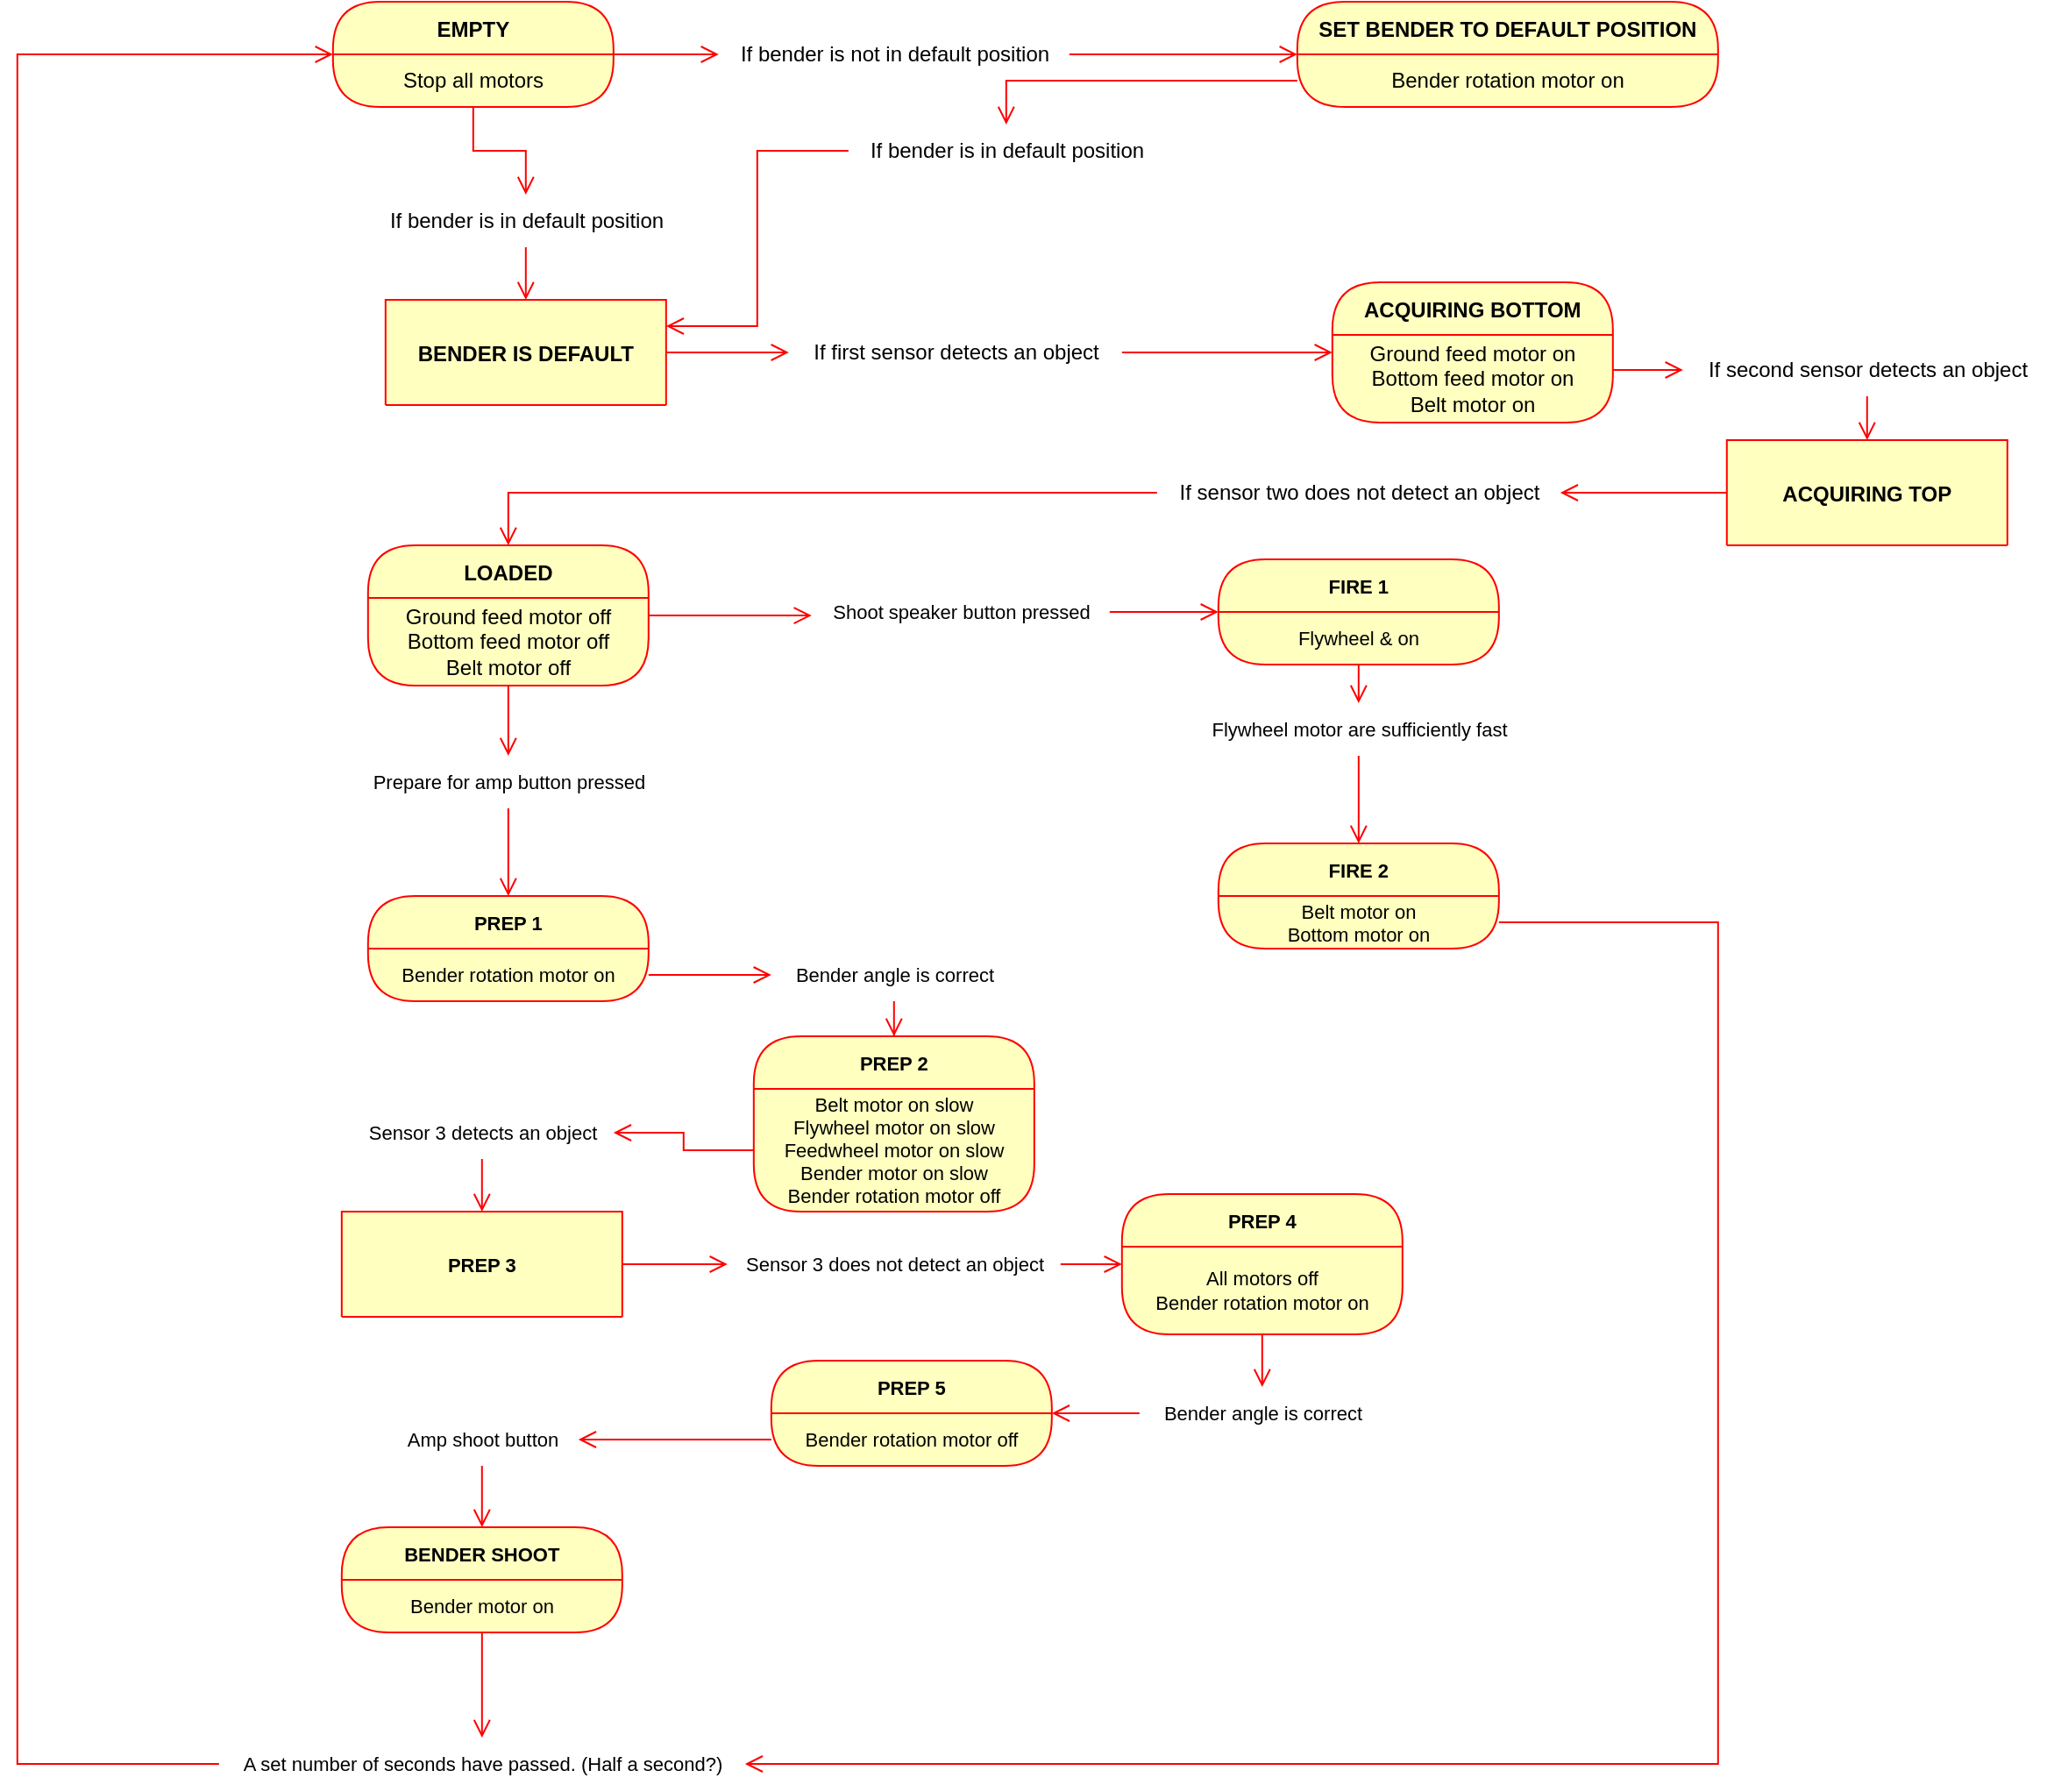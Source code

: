 <mxfile>
    <diagram name="Page-1" id="58cdce13-f638-feb5-8d6f-7d28b1aa9fa0">
        <mxGraphModel dx="2004" dy="374" grid="1" gridSize="10" guides="1" tooltips="1" connect="1" arrows="1" fold="1" page="1" pageScale="1" pageWidth="1100" pageHeight="850" background="none" math="0" shadow="0">
            <root>
                <mxCell id="0"/>
                <mxCell id="1" parent="0"/>
                <mxCell id="EBAEPOP74e6jBe3k4iva-85" style="edgeStyle=orthogonalEdgeStyle;shape=connector;rounded=0;orthogonalLoop=1;jettySize=auto;html=1;labelBackgroundColor=default;strokeColor=#ff0000;align=center;verticalAlign=bottom;fontFamily=Helvetica;fontSize=11;fontColor=default;endArrow=open;endSize=8;" parent="1" source="EBAEPOP74e6jBe3k4iva-1" target="EBAEPOP74e6jBe3k4iva-12" edge="1">
                    <mxGeometry relative="1" as="geometry"/>
                </mxCell>
                <mxCell id="EBAEPOP74e6jBe3k4iva-1" value="EMPTY" style="swimlane;fontStyle=1;align=center;verticalAlign=middle;childLayout=stackLayout;horizontal=1;startSize=30;horizontalStack=0;resizeParent=0;resizeLast=1;container=0;fontColor=#000000;collapsible=0;rounded=1;arcSize=30;strokeColor=#ff0000;fillColor=#ffffc0;swimlaneFillColor=#ffffc0;dropTarget=0;" parent="1" vertex="1">
                    <mxGeometry x="119.91" width="160" height="60" as="geometry"/>
                </mxCell>
                <mxCell id="EBAEPOP74e6jBe3k4iva-2" value="Stop all motors" style="text;html=1;strokeColor=none;fillColor=none;align=center;verticalAlign=middle;spacingLeft=4;spacingRight=4;whiteSpace=wrap;overflow=hidden;rotatable=0;fontColor=#000000;" parent="EBAEPOP74e6jBe3k4iva-1" vertex="1">
                    <mxGeometry y="30" width="160" height="30" as="geometry"/>
                </mxCell>
                <mxCell id="EBAEPOP74e6jBe3k4iva-83" style="edgeStyle=orthogonalEdgeStyle;shape=connector;rounded=0;orthogonalLoop=1;jettySize=auto;html=1;labelBackgroundColor=default;strokeColor=#ff0000;align=center;verticalAlign=bottom;fontFamily=Helvetica;fontSize=11;fontColor=default;endArrow=open;endSize=8;" parent="1" source="EBAEPOP74e6jBe3k4iva-10" target="EBAEPOP74e6jBe3k4iva-29" edge="1">
                    <mxGeometry relative="1" as="geometry"/>
                </mxCell>
                <mxCell id="EBAEPOP74e6jBe3k4iva-10" value="If bender is in default position" style="text;html=1;align=center;verticalAlign=middle;resizable=0;points=[];autosize=1;strokeColor=none;fillColor=none;rotation=0;" parent="1" vertex="1">
                    <mxGeometry x="139.91" y="110" width="180" height="30" as="geometry"/>
                </mxCell>
                <mxCell id="EBAEPOP74e6jBe3k4iva-86" style="edgeStyle=orthogonalEdgeStyle;shape=connector;rounded=0;orthogonalLoop=1;jettySize=auto;html=1;labelBackgroundColor=default;strokeColor=#ff0000;align=center;verticalAlign=bottom;fontFamily=Helvetica;fontSize=11;fontColor=default;endArrow=open;endSize=8;" parent="1" source="EBAEPOP74e6jBe3k4iva-12" target="EBAEPOP74e6jBe3k4iva-19" edge="1">
                    <mxGeometry relative="1" as="geometry"/>
                </mxCell>
                <mxCell id="EBAEPOP74e6jBe3k4iva-12" value="If bender is not in default position" style="text;html=1;align=center;verticalAlign=middle;resizable=0;points=[];autosize=1;strokeColor=none;fillColor=none;" parent="1" vertex="1">
                    <mxGeometry x="339.91" y="15" width="200" height="30" as="geometry"/>
                </mxCell>
                <mxCell id="EBAEPOP74e6jBe3k4iva-19" value="SET BENDER TO DEFAULT POSITION" style="swimlane;fontStyle=1;align=center;verticalAlign=middle;childLayout=stackLayout;horizontal=1;startSize=30;horizontalStack=0;resizeParent=0;resizeLast=1;container=0;fontColor=#000000;collapsible=0;rounded=1;arcSize=30;strokeColor=#ff0000;fillColor=#ffffc0;swimlaneFillColor=#ffffc0;dropTarget=0;" parent="1" vertex="1">
                    <mxGeometry x="669.91" width="240" height="60" as="geometry"/>
                </mxCell>
                <mxCell id="EBAEPOP74e6jBe3k4iva-20" value="Bender rotation motor on" style="text;html=1;strokeColor=none;fillColor=none;align=center;verticalAlign=middle;spacingLeft=4;spacingRight=4;whiteSpace=wrap;overflow=hidden;rotatable=0;fontColor=#000000;" parent="EBAEPOP74e6jBe3k4iva-19" vertex="1">
                    <mxGeometry y="30" width="240" height="30" as="geometry"/>
                </mxCell>
                <mxCell id="EBAEPOP74e6jBe3k4iva-84" style="edgeStyle=orthogonalEdgeStyle;shape=connector;rounded=0;orthogonalLoop=1;jettySize=auto;html=1;entryX=1;entryY=0.25;entryDx=0;entryDy=0;labelBackgroundColor=default;strokeColor=#ff0000;align=center;verticalAlign=bottom;fontFamily=Helvetica;fontSize=11;fontColor=default;endArrow=open;endSize=8;" parent="1" source="EBAEPOP74e6jBe3k4iva-22" target="EBAEPOP74e6jBe3k4iva-29" edge="1">
                    <mxGeometry relative="1" as="geometry"/>
                </mxCell>
                <mxCell id="EBAEPOP74e6jBe3k4iva-22" value="If bender is in default position" style="text;html=1;align=center;verticalAlign=middle;resizable=0;points=[];autosize=1;strokeColor=none;fillColor=none;" parent="1" vertex="1">
                    <mxGeometry x="413.91" y="70" width="180" height="30" as="geometry"/>
                </mxCell>
                <mxCell id="EBAEPOP74e6jBe3k4iva-76" style="edgeStyle=orthogonalEdgeStyle;shape=connector;rounded=0;orthogonalLoop=1;jettySize=auto;html=1;labelBackgroundColor=default;strokeColor=#ff0000;align=center;verticalAlign=bottom;fontFamily=Helvetica;fontSize=11;fontColor=default;endArrow=open;endSize=8;" parent="1" source="EBAEPOP74e6jBe3k4iva-29" target="EBAEPOP74e6jBe3k4iva-36" edge="1">
                    <mxGeometry relative="1" as="geometry"/>
                </mxCell>
                <mxCell id="EBAEPOP74e6jBe3k4iva-29" value="BENDER IS DEFAULT" style="swimlane;fontStyle=1;align=center;verticalAlign=middle;childLayout=stackLayout;horizontal=1;startSize=60;horizontalStack=0;resizeParent=0;resizeLast=1;container=0;fontColor=#000000;collapsible=0;rounded=1;arcSize=33;strokeColor=#ff0000;fillColor=#ffffc0;swimlaneFillColor=#ffffc0;dropTarget=0;" parent="1" vertex="1">
                    <mxGeometry x="149.91" y="170" width="160" height="60" as="geometry"/>
                </mxCell>
                <mxCell id="EBAEPOP74e6jBe3k4iva-77" style="edgeStyle=orthogonalEdgeStyle;shape=connector;rounded=0;orthogonalLoop=1;jettySize=auto;html=1;labelBackgroundColor=default;strokeColor=#ff0000;align=center;verticalAlign=bottom;fontFamily=Helvetica;fontSize=11;fontColor=default;endArrow=open;endSize=8;" parent="1" source="EBAEPOP74e6jBe3k4iva-36" target="EBAEPOP74e6jBe3k4iva-39" edge="1">
                    <mxGeometry relative="1" as="geometry"/>
                </mxCell>
                <mxCell id="EBAEPOP74e6jBe3k4iva-36" value="If first sensor detects an object" style="text;html=1;align=center;verticalAlign=middle;resizable=0;points=[];autosize=1;strokeColor=none;fillColor=none;" parent="1" vertex="1">
                    <mxGeometry x="379.91" y="185" width="190" height="30" as="geometry"/>
                </mxCell>
                <mxCell id="EBAEPOP74e6jBe3k4iva-39" value="ACQUIRING BOTTOM" style="swimlane;fontStyle=1;align=center;verticalAlign=middle;childLayout=stackLayout;horizontal=1;startSize=30;horizontalStack=0;resizeParent=0;resizeLast=1;container=0;fontColor=#000000;collapsible=0;rounded=1;arcSize=30;strokeColor=#ff0000;fillColor=#ffffc0;swimlaneFillColor=#ffffc0;dropTarget=0;" parent="1" vertex="1">
                    <mxGeometry x="689.91" y="160" width="160" height="80" as="geometry"/>
                </mxCell>
                <mxCell id="EBAEPOP74e6jBe3k4iva-40" value="Ground feed motor on&lt;br&gt;Bottom feed motor on&lt;br&gt;Belt motor on" style="text;html=1;strokeColor=none;fillColor=none;align=center;verticalAlign=middle;spacingLeft=4;spacingRight=4;whiteSpace=wrap;overflow=hidden;rotatable=0;fontColor=#000000;" parent="EBAEPOP74e6jBe3k4iva-39" vertex="1">
                    <mxGeometry y="30" width="160" height="50" as="geometry"/>
                </mxCell>
                <mxCell id="EBAEPOP74e6jBe3k4iva-79" style="edgeStyle=orthogonalEdgeStyle;shape=connector;rounded=0;orthogonalLoop=1;jettySize=auto;html=1;labelBackgroundColor=default;strokeColor=#ff0000;align=center;verticalAlign=bottom;fontFamily=Helvetica;fontSize=11;fontColor=default;endArrow=open;endSize=8;" parent="1" source="EBAEPOP74e6jBe3k4iva-43" target="EBAEPOP74e6jBe3k4iva-46" edge="1">
                    <mxGeometry relative="1" as="geometry"/>
                </mxCell>
                <mxCell id="EBAEPOP74e6jBe3k4iva-43" value="If second sensor detects an object" style="text;html=1;align=center;verticalAlign=middle;resizable=0;points=[];autosize=1;strokeColor=none;fillColor=none;" parent="1" vertex="1">
                    <mxGeometry x="889.91" y="195" width="210" height="30" as="geometry"/>
                </mxCell>
                <mxCell id="EBAEPOP74e6jBe3k4iva-74" style="edgeStyle=orthogonalEdgeStyle;shape=connector;rounded=0;orthogonalLoop=1;jettySize=auto;html=1;labelBackgroundColor=default;strokeColor=#ff0000;align=center;verticalAlign=bottom;fontFamily=Helvetica;fontSize=11;fontColor=default;endArrow=open;endSize=8;" parent="1" source="EBAEPOP74e6jBe3k4iva-46" target="EBAEPOP74e6jBe3k4iva-52" edge="1">
                    <mxGeometry relative="1" as="geometry"/>
                </mxCell>
                <mxCell id="EBAEPOP74e6jBe3k4iva-46" value="ACQUIRING TOP" style="swimlane;fontStyle=1;align=center;verticalAlign=middle;childLayout=stackLayout;horizontal=1;startSize=60;horizontalStack=0;resizeParent=0;resizeLast=1;container=0;fontColor=#000000;collapsible=0;rounded=1;arcSize=30;strokeColor=#ff0000;fillColor=#ffffc0;swimlaneFillColor=#ffffc0;dropTarget=0;" parent="1" vertex="1">
                    <mxGeometry x="914.91" y="250" width="160" height="60" as="geometry"/>
                </mxCell>
                <mxCell id="EBAEPOP74e6jBe3k4iva-75" style="edgeStyle=orthogonalEdgeStyle;shape=connector;rounded=0;orthogonalLoop=1;jettySize=auto;html=1;labelBackgroundColor=default;strokeColor=#ff0000;align=center;verticalAlign=bottom;fontFamily=Helvetica;fontSize=11;fontColor=default;endArrow=open;endSize=8;" parent="1" source="EBAEPOP74e6jBe3k4iva-52" target="EBAEPOP74e6jBe3k4iva-53" edge="1">
                    <mxGeometry relative="1" as="geometry"/>
                </mxCell>
                <mxCell id="EBAEPOP74e6jBe3k4iva-52" value="If sensor two does not detect an object" style="text;html=1;align=center;verticalAlign=middle;resizable=0;points=[];autosize=1;strokeColor=none;fillColor=none;" parent="1" vertex="1">
                    <mxGeometry x="589.91" y="265" width="230" height="30" as="geometry"/>
                </mxCell>
                <mxCell id="EBAEPOP74e6jBe3k4iva-62" style="edgeStyle=orthogonalEdgeStyle;shape=connector;rounded=0;orthogonalLoop=1;jettySize=auto;html=1;labelBackgroundColor=default;strokeColor=#ff0000;align=center;verticalAlign=bottom;fontFamily=Helvetica;fontSize=11;fontColor=default;endArrow=open;endSize=8;entryX=0;entryY=0.567;entryDx=0;entryDy=0;entryPerimeter=0;" parent="1" source="EBAEPOP74e6jBe3k4iva-53" target="EBAEPOP74e6jBe3k4iva-65" edge="1">
                    <mxGeometry relative="1" as="geometry">
                        <mxPoint x="399.91" y="350" as="targetPoint"/>
                    </mxGeometry>
                </mxCell>
                <mxCell id="EBAEPOP74e6jBe3k4iva-53" value="LOADED" style="swimlane;fontStyle=1;align=center;verticalAlign=middle;childLayout=stackLayout;horizontal=1;startSize=30;horizontalStack=0;resizeParent=0;resizeLast=1;container=0;fontColor=#000000;collapsible=0;rounded=1;arcSize=30;strokeColor=#ff0000;fillColor=#ffffc0;swimlaneFillColor=#ffffc0;dropTarget=0;" parent="1" vertex="1">
                    <mxGeometry x="139.91" y="310" width="160" height="80" as="geometry"/>
                </mxCell>
                <mxCell id="EBAEPOP74e6jBe3k4iva-54" value="Ground feed motor off&lt;br&gt;Bottom feed motor off&lt;br&gt;Belt motor off" style="text;html=1;strokeColor=none;fillColor=none;align=center;verticalAlign=middle;spacingLeft=4;spacingRight=4;whiteSpace=wrap;overflow=hidden;rotatable=0;fontColor=#000000;" parent="EBAEPOP74e6jBe3k4iva-53" vertex="1">
                    <mxGeometry y="30" width="160" height="50" as="geometry"/>
                </mxCell>
                <mxCell id="EBAEPOP74e6jBe3k4iva-59" value="Ground feed motor off&lt;br&gt;Bottom feed motor off&lt;br&gt;Belt motor off" style="text;html=1;strokeColor=none;fillColor=none;align=center;verticalAlign=middle;spacingLeft=4;spacingRight=4;whiteSpace=wrap;overflow=hidden;rotatable=0;fontColor=#000000;" parent="EBAEPOP74e6jBe3k4iva-53" vertex="1">
                    <mxGeometry y="80" width="160" as="geometry"/>
                </mxCell>
                <mxCell id="EBAEPOP74e6jBe3k4iva-60" value="Ground feed motor off&lt;br&gt;Bottom feed motor off&lt;br&gt;Belt motor off" style="text;html=1;strokeColor=none;fillColor=none;align=center;verticalAlign=middle;spacingLeft=4;spacingRight=4;whiteSpace=wrap;overflow=hidden;rotatable=0;fontColor=#000000;" parent="EBAEPOP74e6jBe3k4iva-53" vertex="1">
                    <mxGeometry y="80" width="160" as="geometry"/>
                </mxCell>
                <mxCell id="EBAEPOP74e6jBe3k4iva-134" style="edgeStyle=orthogonalEdgeStyle;shape=connector;rounded=0;orthogonalLoop=1;jettySize=auto;html=1;labelBackgroundColor=default;strokeColor=#ff0000;align=center;verticalAlign=bottom;fontFamily=Helvetica;fontSize=11;fontColor=default;endArrow=open;endSize=8;" parent="1" source="EBAEPOP74e6jBe3k4iva-65" target="EBAEPOP74e6jBe3k4iva-130" edge="1">
                    <mxGeometry relative="1" as="geometry"/>
                </mxCell>
                <mxCell id="EBAEPOP74e6jBe3k4iva-65" value="Shoot speaker button pressed" style="text;html=1;align=center;verticalAlign=middle;resizable=0;points=[];autosize=1;strokeColor=none;fillColor=none;fontFamily=Helvetica;fontSize=11;fontColor=default;" parent="1" vertex="1">
                    <mxGeometry x="392.91" y="333" width="170" height="30" as="geometry"/>
                </mxCell>
                <mxCell id="EBAEPOP74e6jBe3k4iva-73" value="" style="edgeStyle=orthogonalEdgeStyle;shape=connector;rounded=0;orthogonalLoop=1;jettySize=auto;html=1;labelBackgroundColor=default;strokeColor=#ff0000;align=center;verticalAlign=bottom;fontFamily=Helvetica;fontSize=11;fontColor=default;endArrow=open;endSize=8;" parent="1" source="EBAEPOP74e6jBe3k4iva-67" target="EBAEPOP74e6jBe3k4iva-87" edge="1">
                    <mxGeometry relative="1" as="geometry">
                        <mxPoint x="219.91" y="510" as="targetPoint"/>
                    </mxGeometry>
                </mxCell>
                <mxCell id="EBAEPOP74e6jBe3k4iva-67" value="Prepare for amp button pressed" style="text;html=1;align=center;verticalAlign=middle;resizable=0;points=[];autosize=1;strokeColor=none;fillColor=none;fontFamily=Helvetica;fontSize=11;fontColor=default;" parent="1" vertex="1">
                    <mxGeometry x="129.91" y="430" width="180" height="30" as="geometry"/>
                </mxCell>
                <mxCell id="EBAEPOP74e6jBe3k4iva-69" style="edgeStyle=orthogonalEdgeStyle;shape=connector;rounded=0;orthogonalLoop=1;jettySize=auto;html=1;labelBackgroundColor=default;strokeColor=#ff0000;align=center;verticalAlign=bottom;fontFamily=Helvetica;fontSize=11;fontColor=default;endArrow=open;endSize=8;" parent="1" source="EBAEPOP74e6jBe3k4iva-54" target="EBAEPOP74e6jBe3k4iva-67" edge="1">
                    <mxGeometry relative="1" as="geometry"/>
                </mxCell>
                <mxCell id="EBAEPOP74e6jBe3k4iva-78" style="edgeStyle=orthogonalEdgeStyle;shape=connector;rounded=0;orthogonalLoop=1;jettySize=auto;html=1;labelBackgroundColor=default;strokeColor=#ff0000;align=center;verticalAlign=bottom;fontFamily=Helvetica;fontSize=11;fontColor=default;endArrow=open;endSize=8;" parent="1" source="EBAEPOP74e6jBe3k4iva-40" target="EBAEPOP74e6jBe3k4iva-43" edge="1">
                    <mxGeometry relative="1" as="geometry">
                        <Array as="points">
                            <mxPoint x="869.91" y="210"/>
                            <mxPoint x="869.91" y="210"/>
                        </Array>
                    </mxGeometry>
                </mxCell>
                <mxCell id="EBAEPOP74e6jBe3k4iva-80" style="edgeStyle=orthogonalEdgeStyle;shape=connector;rounded=0;orthogonalLoop=1;jettySize=auto;html=1;labelBackgroundColor=default;strokeColor=#ff0000;align=center;verticalAlign=bottom;fontFamily=Helvetica;fontSize=11;fontColor=default;endArrow=open;endSize=8;" parent="1" source="EBAEPOP74e6jBe3k4iva-20" target="EBAEPOP74e6jBe3k4iva-22" edge="1">
                    <mxGeometry relative="1" as="geometry"/>
                </mxCell>
                <mxCell id="EBAEPOP74e6jBe3k4iva-82" style="edgeStyle=orthogonalEdgeStyle;shape=connector;rounded=0;orthogonalLoop=1;jettySize=auto;html=1;labelBackgroundColor=default;strokeColor=#ff0000;align=center;verticalAlign=bottom;fontFamily=Helvetica;fontSize=11;fontColor=default;endArrow=open;endSize=8;" parent="1" source="EBAEPOP74e6jBe3k4iva-2" target="EBAEPOP74e6jBe3k4iva-10" edge="1">
                    <mxGeometry relative="1" as="geometry"/>
                </mxCell>
                <mxCell id="EBAEPOP74e6jBe3k4iva-87" value="PREP 1" style="swimlane;fontStyle=1;align=center;verticalAlign=middle;childLayout=stackLayout;horizontal=1;startSize=30;horizontalStack=0;resizeParent=0;resizeLast=1;container=0;fontColor=#000000;collapsible=0;rounded=1;arcSize=30;strokeColor=#ff0000;fillColor=#ffffc0;swimlaneFillColor=#ffffc0;dropTarget=0;fontFamily=Helvetica;fontSize=11;" parent="1" vertex="1">
                    <mxGeometry x="139.91" y="510" width="160" height="60" as="geometry"/>
                </mxCell>
                <mxCell id="EBAEPOP74e6jBe3k4iva-88" value="Bender rotation motor on" style="text;html=1;strokeColor=none;fillColor=none;align=center;verticalAlign=middle;spacingLeft=4;spacingRight=4;whiteSpace=wrap;overflow=hidden;rotatable=0;fontColor=#000000;fontFamily=Helvetica;fontSize=11;" parent="EBAEPOP74e6jBe3k4iva-87" vertex="1">
                    <mxGeometry y="30" width="160" height="30" as="geometry"/>
                </mxCell>
                <mxCell id="EBAEPOP74e6jBe3k4iva-96" style="edgeStyle=orthogonalEdgeStyle;shape=connector;rounded=0;orthogonalLoop=1;jettySize=auto;html=1;labelBackgroundColor=default;strokeColor=#ff0000;align=center;verticalAlign=bottom;fontFamily=Helvetica;fontSize=11;fontColor=default;endArrow=open;endSize=8;" parent="1" source="EBAEPOP74e6jBe3k4iva-94" target="EBAEPOP74e6jBe3k4iva-97" edge="1">
                    <mxGeometry relative="1" as="geometry">
                        <mxPoint x="562.91" y="555" as="targetPoint"/>
                    </mxGeometry>
                </mxCell>
                <mxCell id="EBAEPOP74e6jBe3k4iva-94" value="Bender angle is correct" style="text;html=1;align=center;verticalAlign=middle;resizable=0;points=[];autosize=1;strokeColor=none;fillColor=none;fontFamily=Helvetica;fontSize=11;fontColor=default;" parent="1" vertex="1">
                    <mxGeometry x="369.91" y="540" width="140" height="30" as="geometry"/>
                </mxCell>
                <mxCell id="EBAEPOP74e6jBe3k4iva-95" style="edgeStyle=orthogonalEdgeStyle;shape=connector;rounded=0;orthogonalLoop=1;jettySize=auto;html=1;labelBackgroundColor=default;strokeColor=#ff0000;align=center;verticalAlign=bottom;fontFamily=Helvetica;fontSize=11;fontColor=default;endArrow=open;endSize=8;" parent="1" source="EBAEPOP74e6jBe3k4iva-88" target="EBAEPOP74e6jBe3k4iva-94" edge="1">
                    <mxGeometry relative="1" as="geometry"/>
                </mxCell>
                <mxCell id="EBAEPOP74e6jBe3k4iva-97" value="PREP 2" style="swimlane;fontStyle=1;align=center;verticalAlign=middle;childLayout=stackLayout;horizontal=1;startSize=30;horizontalStack=0;resizeParent=0;resizeLast=1;container=0;fontColor=#000000;collapsible=0;rounded=1;arcSize=30;strokeColor=#ff0000;fillColor=#ffffc0;swimlaneFillColor=#ffffc0;dropTarget=0;fontFamily=Helvetica;fontSize=11;" parent="1" vertex="1">
                    <mxGeometry x="359.91" y="590" width="160" height="100" as="geometry"/>
                </mxCell>
                <mxCell id="EBAEPOP74e6jBe3k4iva-98" value="Belt motor on slow&lt;br&gt;Flywheel motor on slow&lt;br&gt;Feedwheel motor on slow&lt;br&gt;Bender motor on slow&lt;br&gt;Bender rotation motor off" style="text;html=1;strokeColor=none;fillColor=none;align=center;verticalAlign=middle;spacingLeft=4;spacingRight=4;whiteSpace=wrap;overflow=hidden;rotatable=0;fontColor=#000000;fontFamily=Helvetica;fontSize=11;" parent="EBAEPOP74e6jBe3k4iva-97" vertex="1">
                    <mxGeometry y="30" width="160" height="70" as="geometry"/>
                </mxCell>
                <mxCell id="EBAEPOP74e6jBe3k4iva-104" style="edgeStyle=orthogonalEdgeStyle;shape=connector;rounded=0;orthogonalLoop=1;jettySize=auto;html=1;labelBackgroundColor=default;strokeColor=#ff0000;align=center;verticalAlign=bottom;fontFamily=Helvetica;fontSize=11;fontColor=default;endArrow=open;endSize=8;" parent="1" source="EBAEPOP74e6jBe3k4iva-99" target="EBAEPOP74e6jBe3k4iva-101" edge="1">
                    <mxGeometry relative="1" as="geometry"/>
                </mxCell>
                <mxCell id="EBAEPOP74e6jBe3k4iva-99" value="Sensor 3 detects an object" style="text;html=1;align=center;verticalAlign=middle;resizable=0;points=[];autosize=1;strokeColor=none;fillColor=none;fontFamily=Helvetica;fontSize=11;fontColor=default;" parent="1" vertex="1">
                    <mxGeometry x="129.91" y="630" width="150" height="30" as="geometry"/>
                </mxCell>
                <mxCell id="EBAEPOP74e6jBe3k4iva-100" style="edgeStyle=orthogonalEdgeStyle;shape=connector;rounded=0;orthogonalLoop=1;jettySize=auto;html=1;labelBackgroundColor=default;strokeColor=#ff0000;align=center;verticalAlign=bottom;fontFamily=Helvetica;fontSize=11;fontColor=default;endArrow=open;endSize=8;" parent="1" source="EBAEPOP74e6jBe3k4iva-98" target="EBAEPOP74e6jBe3k4iva-99" edge="1">
                    <mxGeometry relative="1" as="geometry">
                        <mxPoint x="309.91" y="675" as="targetPoint"/>
                    </mxGeometry>
                </mxCell>
                <mxCell id="EBAEPOP74e6jBe3k4iva-101" value="PREP 3" style="swimlane;fontStyle=1;align=center;verticalAlign=middle;childLayout=stackLayout;horizontal=1;startSize=60;horizontalStack=0;resizeParent=0;resizeLast=1;container=0;fontColor=#000000;collapsible=0;rounded=1;arcSize=30;strokeColor=#ff0000;fillColor=#ffffc0;swimlaneFillColor=#ffffc0;dropTarget=0;fontFamily=Helvetica;fontSize=11;" parent="1" vertex="1">
                    <mxGeometry x="124.91" y="690" width="160" height="60" as="geometry"/>
                </mxCell>
                <mxCell id="EBAEPOP74e6jBe3k4iva-103" value="" style="edgeStyle=orthogonalEdgeStyle;html=1;verticalAlign=bottom;endArrow=open;endSize=8;strokeColor=#ff0000;rounded=0;labelBackgroundColor=default;align=center;fontFamily=Helvetica;fontSize=11;fontColor=default;shape=connector;" parent="1" source="EBAEPOP74e6jBe3k4iva-101" target="EBAEPOP74e6jBe3k4iva-105" edge="1">
                    <mxGeometry relative="1" as="geometry">
                        <mxPoint x="359.91" y="770" as="targetPoint"/>
                    </mxGeometry>
                </mxCell>
                <mxCell id="EBAEPOP74e6jBe3k4iva-109" style="edgeStyle=orthogonalEdgeStyle;shape=connector;rounded=0;orthogonalLoop=1;jettySize=auto;html=1;labelBackgroundColor=default;strokeColor=#ff0000;align=center;verticalAlign=bottom;fontFamily=Helvetica;fontSize=11;fontColor=default;endArrow=open;endSize=8;" parent="1" source="EBAEPOP74e6jBe3k4iva-105" target="EBAEPOP74e6jBe3k4iva-106" edge="1">
                    <mxGeometry relative="1" as="geometry"/>
                </mxCell>
                <mxCell id="EBAEPOP74e6jBe3k4iva-105" value="Sensor 3 does not detect an object" style="text;html=1;align=center;verticalAlign=middle;resizable=0;points=[];autosize=1;strokeColor=none;fillColor=none;fontFamily=Helvetica;fontSize=11;fontColor=default;" parent="1" vertex="1">
                    <mxGeometry x="344.91" y="705" width="190" height="30" as="geometry"/>
                </mxCell>
                <mxCell id="EBAEPOP74e6jBe3k4iva-106" value="PREP 4" style="swimlane;fontStyle=1;align=center;verticalAlign=middle;childLayout=stackLayout;horizontal=1;startSize=30;horizontalStack=0;resizeParent=0;resizeLast=1;container=0;fontColor=#000000;collapsible=0;rounded=1;arcSize=30;strokeColor=#ff0000;fillColor=#ffffc0;swimlaneFillColor=#ffffc0;dropTarget=0;fontFamily=Helvetica;fontSize=11;" parent="1" vertex="1">
                    <mxGeometry x="569.91" y="680" width="160" height="80" as="geometry"/>
                </mxCell>
                <mxCell id="EBAEPOP74e6jBe3k4iva-107" value="All motors off&lt;br&gt;Bender rotation motor on" style="text;html=1;strokeColor=none;fillColor=none;align=center;verticalAlign=middle;spacingLeft=4;spacingRight=4;whiteSpace=wrap;overflow=hidden;rotatable=0;fontColor=#000000;fontFamily=Helvetica;fontSize=11;" parent="EBAEPOP74e6jBe3k4iva-106" vertex="1">
                    <mxGeometry y="30" width="160" height="50" as="geometry"/>
                </mxCell>
                <mxCell id="EBAEPOP74e6jBe3k4iva-115" style="edgeStyle=orthogonalEdgeStyle;shape=connector;rounded=0;orthogonalLoop=1;jettySize=auto;html=1;labelBackgroundColor=default;strokeColor=#ff0000;align=center;verticalAlign=bottom;fontFamily=Helvetica;fontSize=11;fontColor=default;endArrow=open;endSize=8;" parent="1" source="EBAEPOP74e6jBe3k4iva-110" target="EBAEPOP74e6jBe3k4iva-112" edge="1">
                    <mxGeometry relative="1" as="geometry"/>
                </mxCell>
                <mxCell id="EBAEPOP74e6jBe3k4iva-110" value="Bender angle is correct" style="text;html=1;align=center;verticalAlign=middle;resizable=0;points=[];autosize=1;strokeColor=none;fillColor=none;fontFamily=Helvetica;fontSize=11;fontColor=default;" parent="1" vertex="1">
                    <mxGeometry x="579.91" y="790" width="140" height="30" as="geometry"/>
                </mxCell>
                <mxCell id="EBAEPOP74e6jBe3k4iva-111" style="edgeStyle=orthogonalEdgeStyle;shape=connector;rounded=0;orthogonalLoop=1;jettySize=auto;html=1;labelBackgroundColor=default;strokeColor=#ff0000;align=center;verticalAlign=bottom;fontFamily=Helvetica;fontSize=11;fontColor=default;endArrow=open;endSize=8;" parent="1" source="EBAEPOP74e6jBe3k4iva-107" target="EBAEPOP74e6jBe3k4iva-110" edge="1">
                    <mxGeometry relative="1" as="geometry"/>
                </mxCell>
                <mxCell id="EBAEPOP74e6jBe3k4iva-112" value="PREP 5" style="swimlane;fontStyle=1;align=center;verticalAlign=middle;childLayout=stackLayout;horizontal=1;startSize=30;horizontalStack=0;resizeParent=0;resizeLast=1;container=0;fontColor=#000000;collapsible=0;rounded=1;arcSize=30;strokeColor=#ff0000;fillColor=#ffffc0;swimlaneFillColor=#ffffc0;dropTarget=0;fontFamily=Helvetica;fontSize=11;" parent="1" vertex="1">
                    <mxGeometry x="369.91" y="775" width="160" height="60" as="geometry"/>
                </mxCell>
                <mxCell id="EBAEPOP74e6jBe3k4iva-113" value="Bender rotation motor off" style="text;html=1;strokeColor=none;fillColor=none;align=center;verticalAlign=middle;spacingLeft=4;spacingRight=4;whiteSpace=wrap;overflow=hidden;rotatable=0;fontColor=#000000;fontFamily=Helvetica;fontSize=11;" parent="EBAEPOP74e6jBe3k4iva-112" vertex="1">
                    <mxGeometry y="30" width="160" height="30" as="geometry"/>
                </mxCell>
                <mxCell id="EBAEPOP74e6jBe3k4iva-122" style="edgeStyle=orthogonalEdgeStyle;shape=connector;rounded=0;orthogonalLoop=1;jettySize=auto;html=1;labelBackgroundColor=default;strokeColor=#ff0000;align=center;verticalAlign=bottom;fontFamily=Helvetica;fontSize=11;fontColor=default;endArrow=open;endSize=8;" parent="1" source="EBAEPOP74e6jBe3k4iva-116" target="EBAEPOP74e6jBe3k4iva-119" edge="1">
                    <mxGeometry relative="1" as="geometry"/>
                </mxCell>
                <mxCell id="EBAEPOP74e6jBe3k4iva-116" value="Amp shoot button" style="text;html=1;align=center;verticalAlign=middle;resizable=0;points=[];autosize=1;strokeColor=none;fillColor=none;fontFamily=Helvetica;fontSize=11;fontColor=default;" parent="1" vertex="1">
                    <mxGeometry x="149.91" y="805" width="110" height="30" as="geometry"/>
                </mxCell>
                <mxCell id="EBAEPOP74e6jBe3k4iva-117" style="edgeStyle=orthogonalEdgeStyle;shape=connector;rounded=0;orthogonalLoop=1;jettySize=auto;html=1;labelBackgroundColor=default;strokeColor=#ff0000;align=center;verticalAlign=bottom;fontFamily=Helvetica;fontSize=11;fontColor=default;endArrow=open;endSize=8;" parent="1" source="EBAEPOP74e6jBe3k4iva-113" target="EBAEPOP74e6jBe3k4iva-116" edge="1">
                    <mxGeometry relative="1" as="geometry"/>
                </mxCell>
                <mxCell id="EBAEPOP74e6jBe3k4iva-119" value="BENDER SHOOT" style="swimlane;fontStyle=1;align=center;verticalAlign=middle;childLayout=stackLayout;horizontal=1;startSize=30;horizontalStack=0;resizeParent=0;resizeLast=1;container=0;fontColor=#000000;collapsible=0;rounded=1;arcSize=30;strokeColor=#ff0000;fillColor=#ffffc0;swimlaneFillColor=#ffffc0;dropTarget=0;fontFamily=Helvetica;fontSize=11;" parent="1" vertex="1">
                    <mxGeometry x="124.91" y="870" width="160" height="60" as="geometry"/>
                </mxCell>
                <mxCell id="EBAEPOP74e6jBe3k4iva-120" value="Bender motor on" style="text;html=1;strokeColor=none;fillColor=none;align=center;verticalAlign=middle;spacingLeft=4;spacingRight=4;whiteSpace=wrap;overflow=hidden;rotatable=0;fontColor=#000000;fontFamily=Helvetica;fontSize=11;" parent="EBAEPOP74e6jBe3k4iva-119" vertex="1">
                    <mxGeometry y="30" width="160" height="30" as="geometry"/>
                </mxCell>
                <mxCell id="EBAEPOP74e6jBe3k4iva-127" style="edgeStyle=orthogonalEdgeStyle;shape=connector;rounded=0;orthogonalLoop=1;jettySize=auto;html=1;labelBackgroundColor=default;strokeColor=#ff0000;align=center;verticalAlign=bottom;fontFamily=Helvetica;fontSize=11;fontColor=default;endArrow=open;endSize=8;" parent="1" source="EBAEPOP74e6jBe3k4iva-125" target="EBAEPOP74e6jBe3k4iva-1" edge="1">
                    <mxGeometry relative="1" as="geometry">
                        <mxPoint x="-20.09" y="610" as="targetPoint"/>
                        <Array as="points">
                            <mxPoint x="-60.09" y="1005"/>
                            <mxPoint x="-60.09" y="30"/>
                        </Array>
                    </mxGeometry>
                </mxCell>
                <mxCell id="EBAEPOP74e6jBe3k4iva-125" value="A set number of seconds have passed. (Half a second?)" style="text;html=1;align=center;verticalAlign=middle;resizable=0;points=[];autosize=1;strokeColor=none;fillColor=none;fontFamily=Helvetica;fontSize=11;fontColor=default;" parent="1" vertex="1">
                    <mxGeometry x="54.91" y="990" width="300" height="30" as="geometry"/>
                </mxCell>
                <mxCell id="EBAEPOP74e6jBe3k4iva-126" style="edgeStyle=orthogonalEdgeStyle;shape=connector;rounded=0;orthogonalLoop=1;jettySize=auto;html=1;labelBackgroundColor=default;strokeColor=#ff0000;align=center;verticalAlign=bottom;fontFamily=Helvetica;fontSize=11;fontColor=default;endArrow=open;endSize=8;" parent="1" source="EBAEPOP74e6jBe3k4iva-120" target="EBAEPOP74e6jBe3k4iva-125" edge="1">
                    <mxGeometry relative="1" as="geometry"/>
                </mxCell>
                <mxCell id="EBAEPOP74e6jBe3k4iva-130" value="FIRE 1" style="swimlane;fontStyle=1;align=center;verticalAlign=middle;childLayout=stackLayout;horizontal=1;startSize=30;horizontalStack=0;resizeParent=0;resizeLast=1;container=0;fontColor=#000000;collapsible=0;rounded=1;arcSize=30;strokeColor=#ff0000;fillColor=#ffffc0;swimlaneFillColor=#ffffc0;dropTarget=0;fontFamily=Helvetica;fontSize=11;fillStyle=auto;" parent="1" vertex="1">
                    <mxGeometry x="624.91" y="318" width="160" height="60" as="geometry"/>
                </mxCell>
                <mxCell id="EBAEPOP74e6jBe3k4iva-131" value="Flywheel &amp;amp; on" style="text;html=1;strokeColor=none;fillColor=none;align=center;verticalAlign=middle;spacingLeft=4;spacingRight=4;whiteSpace=wrap;overflow=hidden;rotatable=0;fontColor=#000000;fontFamily=Helvetica;fontSize=11;" parent="EBAEPOP74e6jBe3k4iva-130" vertex="1">
                    <mxGeometry y="30" width="160" height="30" as="geometry"/>
                </mxCell>
                <mxCell id="EBAEPOP74e6jBe3k4iva-141" style="edgeStyle=orthogonalEdgeStyle;shape=connector;rounded=0;orthogonalLoop=1;jettySize=auto;html=1;labelBackgroundColor=default;strokeColor=#ff0000;align=center;verticalAlign=bottom;fontFamily=Helvetica;fontSize=11;fontColor=default;endArrow=open;endSize=8;" parent="1" source="EBAEPOP74e6jBe3k4iva-135" target="EBAEPOP74e6jBe3k4iva-137" edge="1">
                    <mxGeometry relative="1" as="geometry"/>
                </mxCell>
                <mxCell id="EBAEPOP74e6jBe3k4iva-135" value="Flywheel motor are sufficiently fast" style="text;html=1;align=center;verticalAlign=middle;resizable=0;points=[];autosize=1;strokeColor=none;fillColor=none;fontFamily=Helvetica;fontSize=11;fontColor=default;" parent="1" vertex="1">
                    <mxGeometry x="609.91" y="400" width="190" height="30" as="geometry"/>
                </mxCell>
                <mxCell id="EBAEPOP74e6jBe3k4iva-136" style="edgeStyle=orthogonalEdgeStyle;shape=connector;rounded=0;orthogonalLoop=1;jettySize=auto;html=1;labelBackgroundColor=default;strokeColor=#ff0000;align=center;verticalAlign=bottom;fontFamily=Helvetica;fontSize=11;fontColor=default;endArrow=open;endSize=8;" parent="1" source="EBAEPOP74e6jBe3k4iva-131" target="EBAEPOP74e6jBe3k4iva-135" edge="1">
                    <mxGeometry relative="1" as="geometry"/>
                </mxCell>
                <mxCell id="EBAEPOP74e6jBe3k4iva-137" value="FIRE 2" style="swimlane;fontStyle=1;align=center;verticalAlign=middle;childLayout=stackLayout;horizontal=1;startSize=30;horizontalStack=0;resizeParent=0;resizeLast=1;container=0;fontColor=#000000;collapsible=0;rounded=1;arcSize=30;strokeColor=#ff0000;fillColor=#ffffc0;swimlaneFillColor=#ffffc0;dropTarget=0;fontFamily=Helvetica;fontSize=11;" parent="1" vertex="1">
                    <mxGeometry x="624.91" y="480" width="160" height="60" as="geometry"/>
                </mxCell>
                <mxCell id="EBAEPOP74e6jBe3k4iva-138" value="Belt motor on&lt;br&gt;Bottom motor on&lt;br&gt;Feedwheel motor on" style="text;html=1;strokeColor=none;fillColor=none;align=center;verticalAlign=middle;spacingLeft=4;spacingRight=4;whiteSpace=wrap;overflow=hidden;rotatable=0;fontColor=#000000;fontFamily=Helvetica;fontSize=11;" parent="EBAEPOP74e6jBe3k4iva-137" vertex="1">
                    <mxGeometry y="30" width="160" height="30" as="geometry"/>
                </mxCell>
                <mxCell id="EBAEPOP74e6jBe3k4iva-143" style="edgeStyle=orthogonalEdgeStyle;shape=connector;rounded=0;orthogonalLoop=1;jettySize=auto;html=1;labelBackgroundColor=default;strokeColor=#ff0000;align=center;verticalAlign=bottom;fontFamily=Helvetica;fontSize=11;fontColor=default;endArrow=open;endSize=8;" parent="1" source="EBAEPOP74e6jBe3k4iva-138" target="EBAEPOP74e6jBe3k4iva-125" edge="1">
                    <mxGeometry relative="1" as="geometry">
                        <Array as="points">
                            <mxPoint x="909.91" y="525"/>
                            <mxPoint x="909.91" y="1005"/>
                        </Array>
                    </mxGeometry>
                </mxCell>
            </root>
        </mxGraphModel>
    </diagram>
</mxfile>